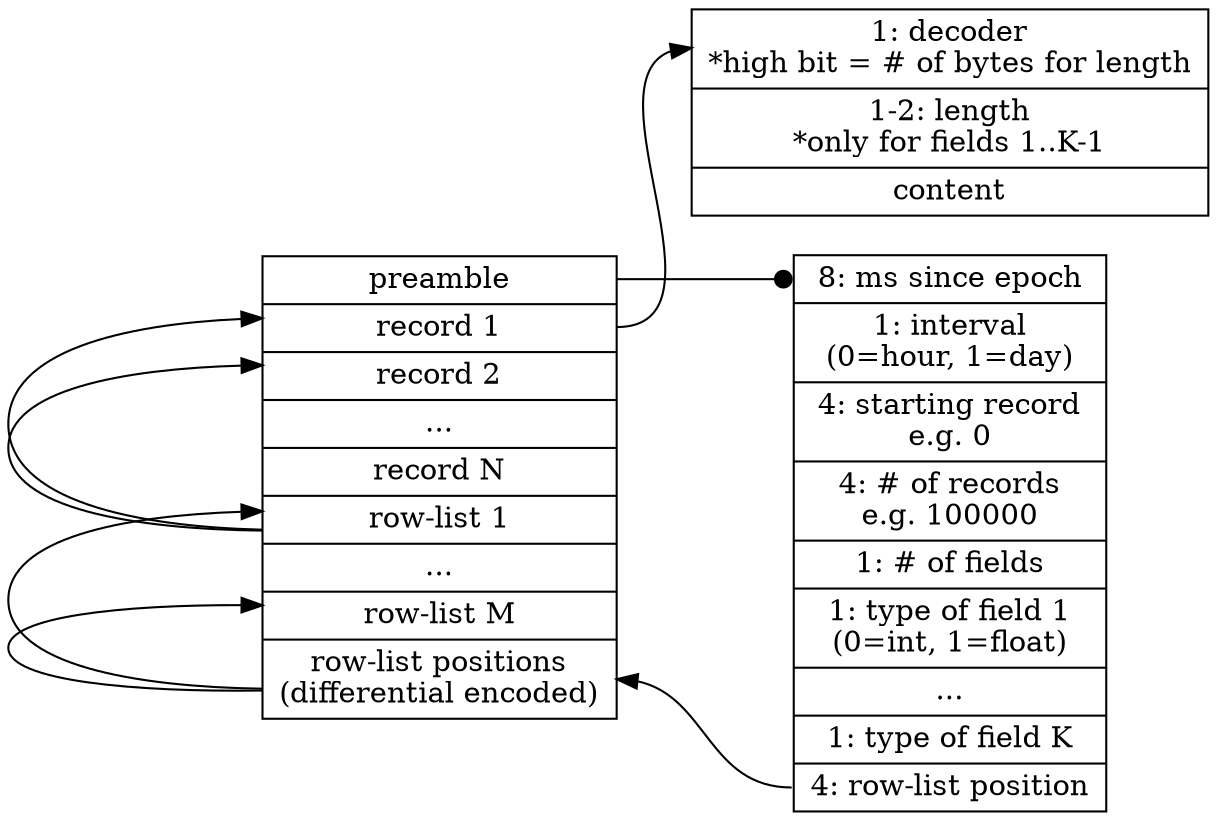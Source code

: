 digraph structs {
  node [shape=record];
  rankdir=LR;

//  struct1 [ label="<f0> one | two | three" ];
//  struct2 [ label="<f0> one | two | three" ];
  composite [ label ="<preamble> preamble |
  <record1> record 1 |
  <record2> record 2 |
  ... |
  record N |
  <rowlist1> row-list 1 |
  ... |
  <rowlistm> row-list M |
  <rowlistpos> row-list positions\n(differential encoded)

  " ];

  preamble [ label="<epoch> 8: ms since epoch |
  1: interval\n(0=hour, 1=day) |
  4: starting record\ne.g. 0 |
  4: # of records\ne.g. 100000 |
  1: # of fields |
  1: type of field 1\n(0=int, 1=float) |
  ... |
  1: type of field K |
  <rowlistpos> 4: row-list position
  " ];

  record [ label = "<decoder>1: decoder\n*high bit = # of bytes for length |
  1-2: length\n*only for fields 1..K-1 |
  content
  " ];

  composite:preamble -> preamble:epoch [arrowhead=dot];

  preamble:rowlistpos -> composite:rowlistpos;

  composite:rowlistpos -> composite:rowlist1;
  composite:rowlistpos -> composite:rowlistm;

  composite:record1 -> record:decoder;
  composite:rowlist1 -> composite:record1;
  composite:rowlist1 -> composite:record2;
}
